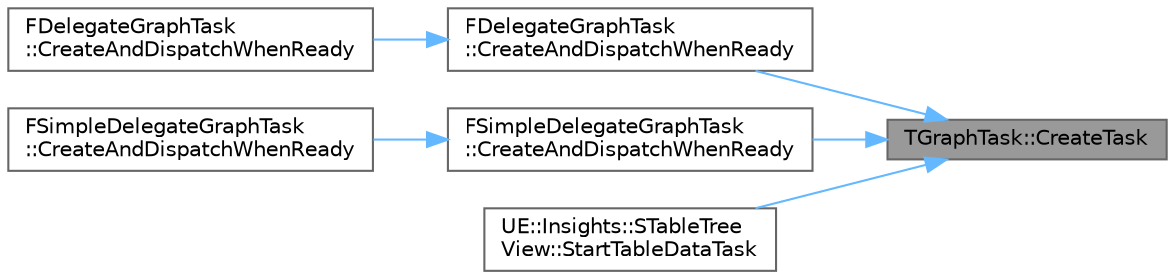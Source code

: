 digraph "TGraphTask::CreateTask"
{
 // INTERACTIVE_SVG=YES
 // LATEX_PDF_SIZE
  bgcolor="transparent";
  edge [fontname=Helvetica,fontsize=10,labelfontname=Helvetica,labelfontsize=10];
  node [fontname=Helvetica,fontsize=10,shape=box,height=0.2,width=0.4];
  rankdir="RL";
  Node1 [id="Node000001",label="TGraphTask::CreateTask",height=0.2,width=0.4,color="gray40", fillcolor="grey60", style="filled", fontcolor="black",tooltip="Factory to create a task and return the helper object to construct the embedded task and set it up fo..."];
  Node1 -> Node2 [id="edge1_Node000001_Node000002",dir="back",color="steelblue1",style="solid",tooltip=" "];
  Node2 [id="Node000002",label="FDelegateGraphTask\l::CreateAndDispatchWhenReady",height=0.2,width=0.4,color="grey40", fillcolor="white", style="filled",URL="$da/d16/classFDelegateGraphTask.html#ac0d36a4893d4304930bebe7ea7f86111",tooltip="Create a task and dispatch it when the prerequisites are complete."];
  Node2 -> Node3 [id="edge2_Node000002_Node000003",dir="back",color="steelblue1",style="solid",tooltip=" "];
  Node3 [id="Node000003",label="FDelegateGraphTask\l::CreateAndDispatchWhenReady",height=0.2,width=0.4,color="grey40", fillcolor="white", style="filled",URL="$da/d16/classFDelegateGraphTask.html#a1275878d34a88209cb2e59664708fe9b",tooltip="Create a task and dispatch it when the prerequisites are complete."];
  Node1 -> Node4 [id="edge3_Node000001_Node000004",dir="back",color="steelblue1",style="solid",tooltip=" "];
  Node4 [id="Node000004",label="FSimpleDelegateGraphTask\l::CreateAndDispatchWhenReady",height=0.2,width=0.4,color="grey40", fillcolor="white", style="filled",URL="$d6/de6/classFSimpleDelegateGraphTask.html#a341701cb3401feddac7cfbb6b3fc9e1a",tooltip="Create a task and dispatch it when the prerequisites are complete."];
  Node4 -> Node5 [id="edge4_Node000004_Node000005",dir="back",color="steelblue1",style="solid",tooltip=" "];
  Node5 [id="Node000005",label="FSimpleDelegateGraphTask\l::CreateAndDispatchWhenReady",height=0.2,width=0.4,color="grey40", fillcolor="white", style="filled",URL="$d6/de6/classFSimpleDelegateGraphTask.html#a636c9be284b7b20a77a263a514a02be0",tooltip="Create a task and dispatch it when the prerequisites are complete."];
  Node1 -> Node6 [id="edge5_Node000001_Node000006",dir="back",color="steelblue1",style="solid",tooltip=" "];
  Node6 [id="Node000006",label="UE::Insights::STableTree\lView::StartTableDataTask",height=0.2,width=0.4,color="grey40", fillcolor="white", style="filled",URL="$d7/dce/classUE_1_1Insights_1_1STableTreeView.html#a0585815428aa5ed191d926be1ff2800f",tooltip=" "];
}
